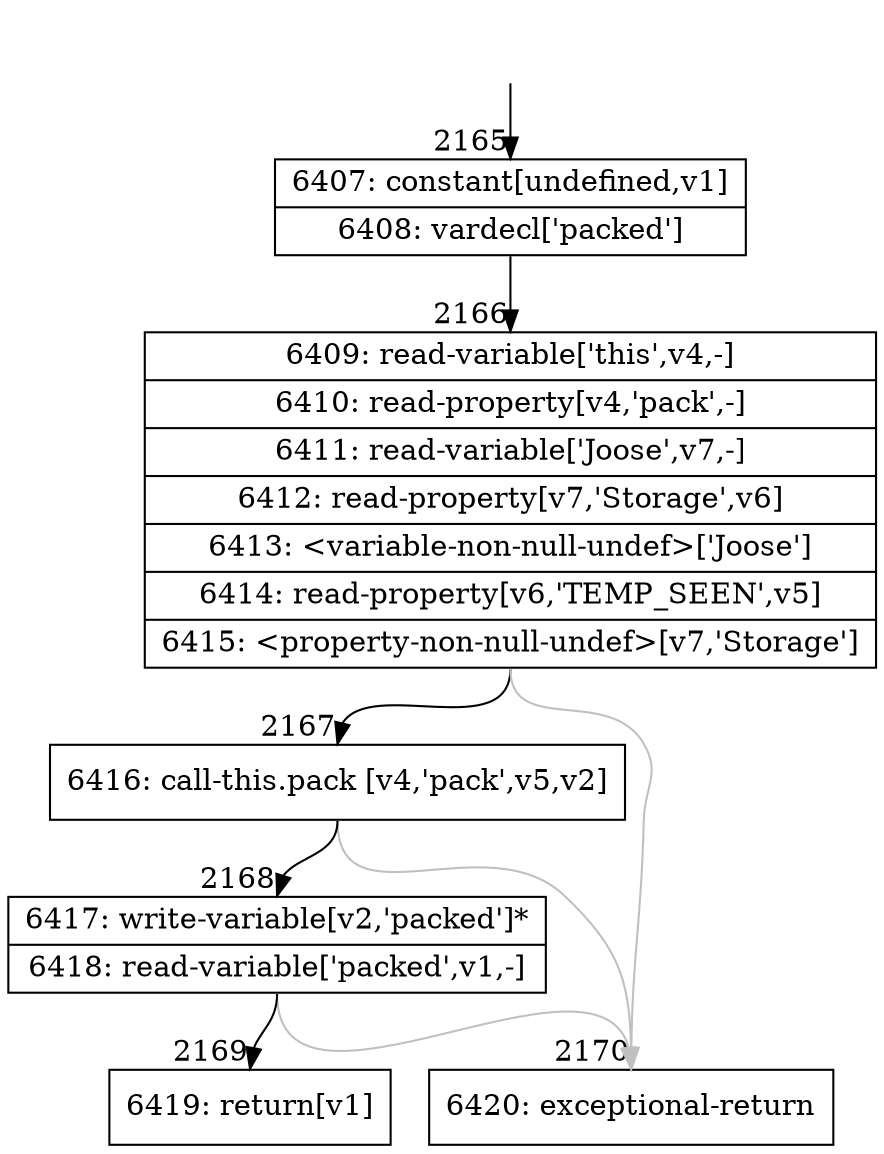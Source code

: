 digraph {
rankdir="TD"
BB_entry243[shape=none,label=""];
BB_entry243 -> BB2165 [tailport=s, headport=n, headlabel="    2165"]
BB2165 [shape=record label="{6407: constant[undefined,v1]|6408: vardecl['packed']}" ] 
BB2165 -> BB2166 [tailport=s, headport=n, headlabel="      2166"]
BB2166 [shape=record label="{6409: read-variable['this',v4,-]|6410: read-property[v4,'pack',-]|6411: read-variable['Joose',v7,-]|6412: read-property[v7,'Storage',v6]|6413: \<variable-non-null-undef\>['Joose']|6414: read-property[v6,'TEMP_SEEN',v5]|6415: \<property-non-null-undef\>[v7,'Storage']}" ] 
BB2166 -> BB2167 [tailport=s, headport=n, headlabel="      2167"]
BB2166 -> BB2170 [tailport=s, headport=n, color=gray, headlabel="      2170"]
BB2167 [shape=record label="{6416: call-this.pack [v4,'pack',v5,v2]}" ] 
BB2167 -> BB2168 [tailport=s, headport=n, headlabel="      2168"]
BB2167 -> BB2170 [tailport=s, headport=n, color=gray]
BB2168 [shape=record label="{6417: write-variable[v2,'packed']*|6418: read-variable['packed',v1,-]}" ] 
BB2168 -> BB2169 [tailport=s, headport=n, headlabel="      2169"]
BB2168 -> BB2170 [tailport=s, headport=n, color=gray]
BB2169 [shape=record label="{6419: return[v1]}" ] 
BB2170 [shape=record label="{6420: exceptional-return}" ] 
//#$~ 2537
}
